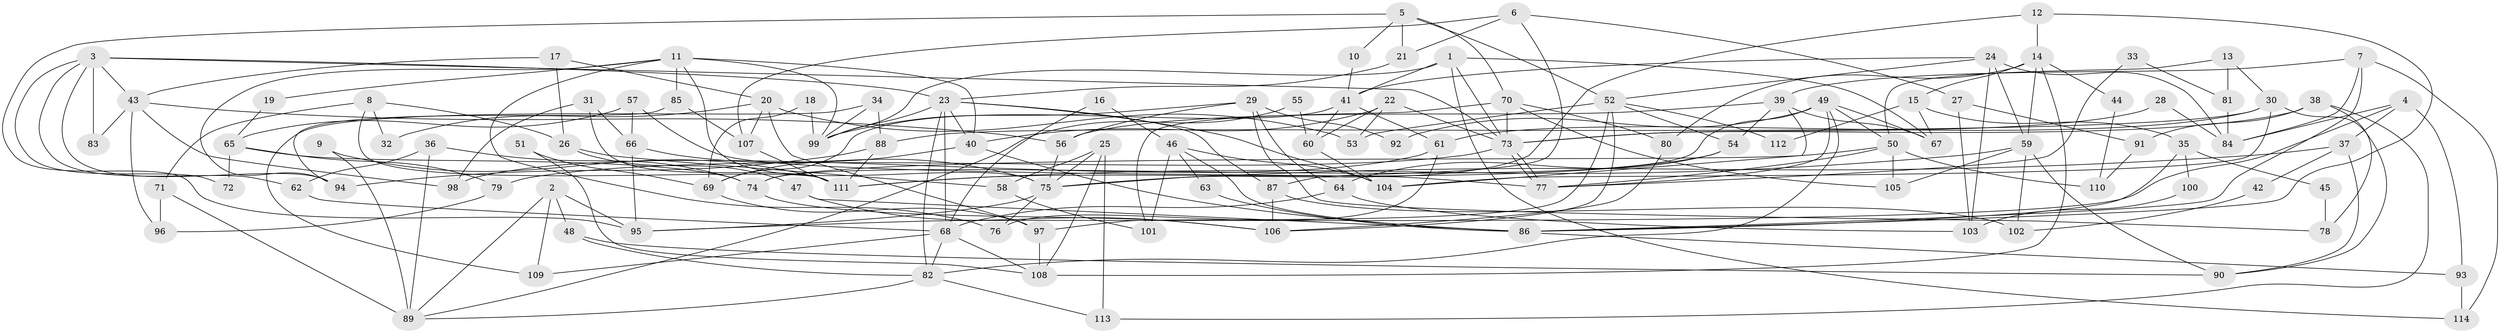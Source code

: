 // Generated by graph-tools (version 1.1) at 2025/11/02/27/25 16:11:20]
// undirected, 114 vertices, 228 edges
graph export_dot {
graph [start="1"]
  node [color=gray90,style=filled];
  1;
  2;
  3;
  4;
  5;
  6;
  7;
  8;
  9;
  10;
  11;
  12;
  13;
  14;
  15;
  16;
  17;
  18;
  19;
  20;
  21;
  22;
  23;
  24;
  25;
  26;
  27;
  28;
  29;
  30;
  31;
  32;
  33;
  34;
  35;
  36;
  37;
  38;
  39;
  40;
  41;
  42;
  43;
  44;
  45;
  46;
  47;
  48;
  49;
  50;
  51;
  52;
  53;
  54;
  55;
  56;
  57;
  58;
  59;
  60;
  61;
  62;
  63;
  64;
  65;
  66;
  67;
  68;
  69;
  70;
  71;
  72;
  73;
  74;
  75;
  76;
  77;
  78;
  79;
  80;
  81;
  82;
  83;
  84;
  85;
  86;
  87;
  88;
  89;
  90;
  91;
  92;
  93;
  94;
  95;
  96;
  97;
  98;
  99;
  100;
  101;
  102;
  103;
  104;
  105;
  106;
  107;
  108;
  109;
  110;
  111;
  112;
  113;
  114;
  1 -- 73;
  1 -- 99;
  1 -- 41;
  1 -- 67;
  1 -- 114;
  2 -- 89;
  2 -- 109;
  2 -- 48;
  2 -- 95;
  3 -- 73;
  3 -- 94;
  3 -- 23;
  3 -- 43;
  3 -- 62;
  3 -- 72;
  3 -- 83;
  4 -- 93;
  4 -- 84;
  4 -- 37;
  4 -- 95;
  5 -- 70;
  5 -- 95;
  5 -- 10;
  5 -- 21;
  5 -- 52;
  6 -- 87;
  6 -- 107;
  6 -- 21;
  6 -- 27;
  7 -- 86;
  7 -- 39;
  7 -- 84;
  7 -- 114;
  8 -- 26;
  8 -- 111;
  8 -- 32;
  8 -- 71;
  9 -- 111;
  9 -- 89;
  10 -- 41;
  11 -- 75;
  11 -- 99;
  11 -- 19;
  11 -- 40;
  11 -- 76;
  11 -- 85;
  11 -- 94;
  12 -- 14;
  12 -- 75;
  12 -- 86;
  13 -- 50;
  13 -- 30;
  13 -- 81;
  14 -- 108;
  14 -- 59;
  14 -- 15;
  14 -- 44;
  14 -- 80;
  15 -- 67;
  15 -- 35;
  15 -- 112;
  16 -- 46;
  16 -- 68;
  17 -- 43;
  17 -- 20;
  17 -- 26;
  18 -- 69;
  18 -- 99;
  19 -- 65;
  20 -- 97;
  20 -- 53;
  20 -- 32;
  20 -- 107;
  21 -- 23;
  22 -- 40;
  22 -- 73;
  22 -- 53;
  22 -- 60;
  23 -- 40;
  23 -- 68;
  23 -- 82;
  23 -- 87;
  23 -- 99;
  23 -- 104;
  24 -- 41;
  24 -- 52;
  24 -- 59;
  24 -- 84;
  24 -- 103;
  25 -- 75;
  25 -- 108;
  25 -- 58;
  25 -- 113;
  26 -- 47;
  26 -- 58;
  27 -- 103;
  27 -- 91;
  28 -- 73;
  28 -- 84;
  29 -- 64;
  29 -- 56;
  29 -- 78;
  29 -- 92;
  29 -- 99;
  30 -- 104;
  30 -- 90;
  30 -- 61;
  30 -- 88;
  31 -- 98;
  31 -- 111;
  31 -- 66;
  33 -- 77;
  33 -- 81;
  34 -- 99;
  34 -- 88;
  34 -- 109;
  35 -- 86;
  35 -- 45;
  35 -- 100;
  36 -- 62;
  36 -- 74;
  36 -- 89;
  37 -- 75;
  37 -- 42;
  37 -- 90;
  38 -- 73;
  38 -- 113;
  38 -- 78;
  38 -- 91;
  39 -- 104;
  39 -- 67;
  39 -- 54;
  39 -- 56;
  40 -- 69;
  40 -- 86;
  41 -- 61;
  41 -- 60;
  41 -- 69;
  42 -- 102;
  43 -- 56;
  43 -- 83;
  43 -- 96;
  43 -- 98;
  44 -- 110;
  45 -- 78;
  46 -- 104;
  46 -- 86;
  46 -- 63;
  46 -- 101;
  47 -- 86;
  47 -- 106;
  48 -- 90;
  48 -- 82;
  49 -- 82;
  49 -- 50;
  49 -- 67;
  49 -- 74;
  49 -- 77;
  49 -- 92;
  50 -- 74;
  50 -- 77;
  50 -- 105;
  50 -- 110;
  51 -- 69;
  51 -- 108;
  52 -- 106;
  52 -- 53;
  52 -- 54;
  52 -- 97;
  52 -- 112;
  54 -- 64;
  54 -- 111;
  55 -- 60;
  55 -- 89;
  56 -- 75;
  57 -- 66;
  57 -- 77;
  57 -- 65;
  58 -- 101;
  59 -- 111;
  59 -- 90;
  59 -- 102;
  59 -- 105;
  60 -- 104;
  61 -- 76;
  61 -- 98;
  62 -- 68;
  63 -- 86;
  64 -- 68;
  64 -- 103;
  65 -- 79;
  65 -- 72;
  65 -- 74;
  66 -- 95;
  66 -- 75;
  68 -- 82;
  68 -- 108;
  68 -- 109;
  69 -- 97;
  70 -- 101;
  70 -- 105;
  70 -- 73;
  70 -- 80;
  71 -- 89;
  71 -- 96;
  73 -- 77;
  73 -- 77;
  73 -- 79;
  74 -- 106;
  75 -- 95;
  75 -- 76;
  79 -- 96;
  80 -- 106;
  81 -- 84;
  82 -- 89;
  82 -- 113;
  85 -- 94;
  85 -- 107;
  86 -- 93;
  87 -- 106;
  87 -- 102;
  88 -- 111;
  88 -- 94;
  91 -- 110;
  93 -- 114;
  97 -- 108;
  100 -- 103;
  107 -- 111;
}
